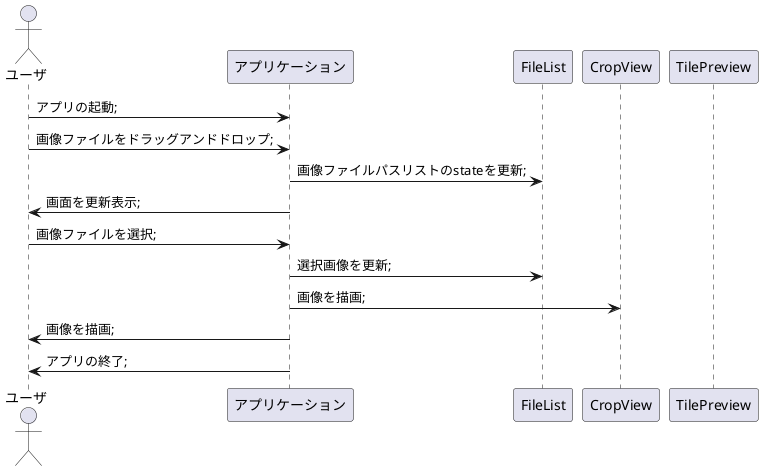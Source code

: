 @startuml

actor ユーザ as user
participant アプリケーション as app
participant FileList as fs
participant CropView as cv
participant TilePreview as tp

user -> app :アプリの起動;

user -> app :画像ファイルをドラッグアンドドロップ;
app -> fs :画像ファイルパスリストのstateを更新;
app -> user :画面を更新表示;

user -> app :画像ファイルを選択;
app -> fs :選択画像を更新;
app -> cv :画像を描画;
app -> user :画像を描画;

app -> user :アプリの終了;

@enduml
